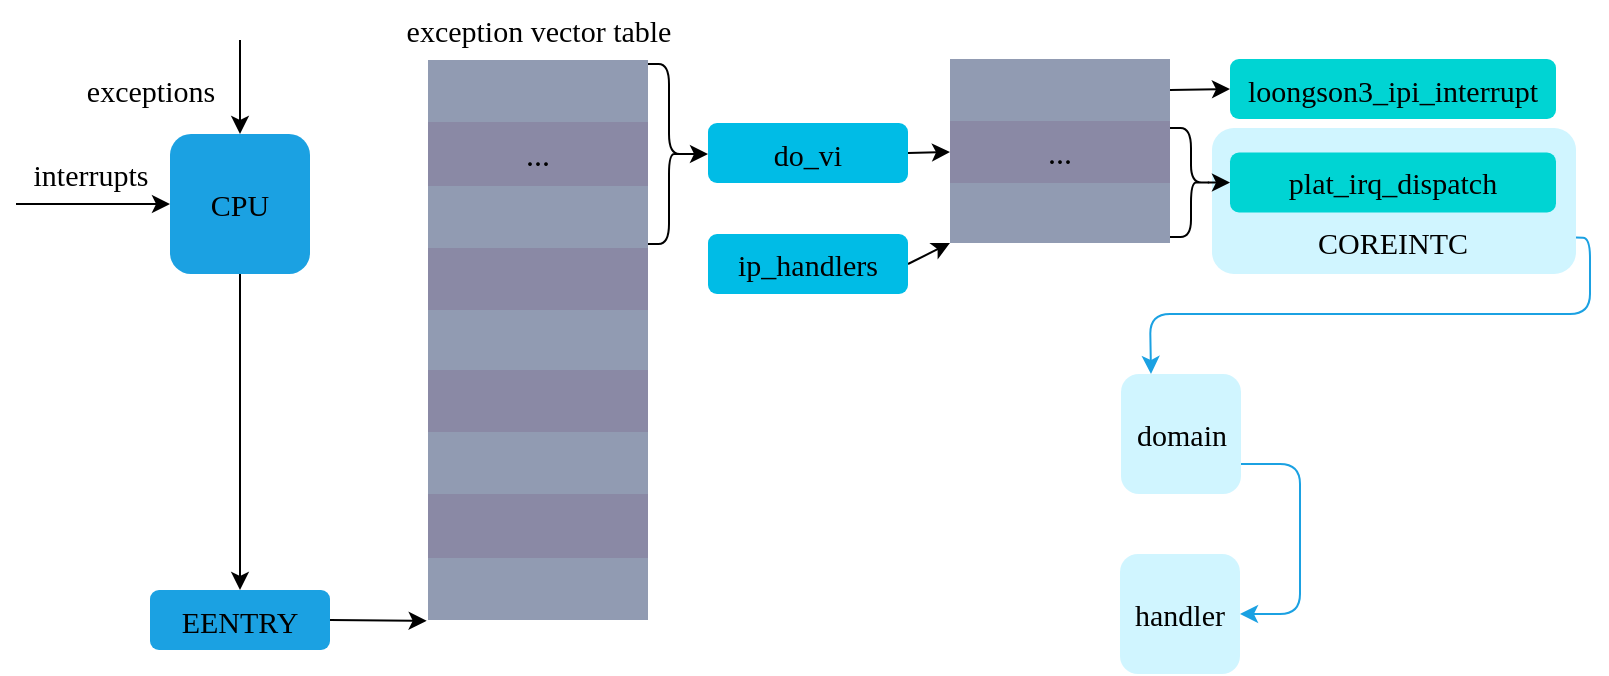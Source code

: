 <mxfile version="20.8.16" type="device"><diagram name="Page-1" id="z6eRn4Jthsofp0oaeM4A"><mxGraphModel dx="835" dy="796" grid="1" gridSize="10" guides="1" tooltips="1" connect="1" arrows="1" fold="1" page="1" pageScale="1" pageWidth="827" pageHeight="1169" math="0" shadow="0"><root><mxCell id="0"/><mxCell id="1" parent="0"/><mxCell id="66" value="" style="rounded=1;whiteSpace=wrap;html=1;strokeColor=none;fontFamily=Times New Roman;fontSize=15;fillColor=#D0F5FF;" parent="1" vertex="1"><mxGeometry x="628" y="134" width="182" height="73" as="geometry"/></mxCell><mxCell id="27" style="edgeStyle=none;html=1;exitX=0.5;exitY=1;exitDx=0;exitDy=0;entryX=0.5;entryY=0;entryDx=0;entryDy=0;fontFamily=Times New Roman;fontSize=16;" parent="1" source="2" target="26" edge="1"><mxGeometry relative="1" as="geometry"/></mxCell><mxCell id="2" value="&lt;font style=&quot;font-size: 15px;&quot;&gt;CPU&lt;/font&gt;" style="rounded=1;whiteSpace=wrap;html=1;fontSize=16;fillColor=#1BA1E2;fontColor=#000000;strokeColor=none;fontFamily=Times New Roman;fontStyle=0;fillStyle=auto;gradientColor=none;container=0;" parent="1" vertex="1"><mxGeometry x="107" y="137" width="70" height="70" as="geometry"/></mxCell><mxCell id="3" value="" style="endArrow=classic;html=1;entryX=0;entryY=0.5;entryDx=0;entryDy=0;" parent="1" target="2" edge="1"><mxGeometry width="50" height="50" relative="1" as="geometry"><mxPoint x="30" y="172" as="sourcePoint"/><mxPoint x="7" y="187" as="targetPoint"/></mxGeometry></mxCell><mxCell id="4" value="&lt;font style=&quot;font-size: 15px;&quot; face=&quot;Times New Roman&quot;&gt;interrupts&lt;/font&gt;" style="text;html=1;align=center;verticalAlign=middle;resizable=0;points=[];autosize=1;strokeColor=none;fillColor=none;" parent="1" vertex="1"><mxGeometry x="27" y="142" width="80" height="30" as="geometry"/></mxCell><mxCell id="7" value="" style="shape=table;startSize=0;container=1;collapsible=0;childLayout=tableLayout;fontFamily=Times New Roman;fontSize=16;strokeColor=none;" parent="1" vertex="1"><mxGeometry x="236" y="100" width="110" height="280" as="geometry"/></mxCell><mxCell id="8" value="" style="shape=tableRow;horizontal=0;startSize=0;swimlaneHead=0;swimlaneBody=0;top=0;left=0;bottom=0;right=0;collapsible=0;dropTarget=0;fillColor=none;points=[[0,0.5],[1,0.5]];portConstraint=eastwest;fontFamily=Times New Roman;fontSize=16;" parent="7" vertex="1"><mxGeometry width="110" height="31" as="geometry"/></mxCell><mxCell id="9" value="" style="shape=partialRectangle;html=1;whiteSpace=wrap;connectable=0;overflow=hidden;fillColor=#919BB2;top=0;left=0;bottom=0;right=0;pointerEvents=1;fontFamily=Times New Roman;fontSize=16;strokeColor=none;" parent="8" vertex="1"><mxGeometry width="110" height="31" as="geometry"><mxRectangle width="110" height="31" as="alternateBounds"/></mxGeometry></mxCell><mxCell id="10" value="" style="shape=tableRow;horizontal=0;startSize=0;swimlaneHead=0;swimlaneBody=0;top=0;left=0;bottom=0;right=0;collapsible=0;dropTarget=0;fillColor=none;points=[[0,0.5],[1,0.5]];portConstraint=eastwest;fontFamily=Times New Roman;fontSize=16;" parent="7" vertex="1"><mxGeometry y="31" width="110" height="32" as="geometry"/></mxCell><mxCell id="11" value="..." style="shape=partialRectangle;html=1;whiteSpace=wrap;connectable=0;overflow=hidden;fillColor=#8A89A5;top=0;left=0;bottom=0;right=0;pointerEvents=1;fontFamily=Times New Roman;fontSize=16;strokeColor=none;" parent="10" vertex="1"><mxGeometry width="110" height="32" as="geometry"><mxRectangle width="110" height="32" as="alternateBounds"/></mxGeometry></mxCell><mxCell id="12" value="" style="shape=tableRow;horizontal=0;startSize=0;swimlaneHead=0;swimlaneBody=0;top=0;left=0;bottom=0;right=0;collapsible=0;dropTarget=0;fillColor=none;points=[[0,0.5],[1,0.5]];portConstraint=eastwest;fontFamily=Times New Roman;fontSize=16;" parent="7" vertex="1"><mxGeometry y="63" width="110" height="31" as="geometry"/></mxCell><mxCell id="13" value="" style="shape=partialRectangle;html=1;whiteSpace=wrap;connectable=0;overflow=hidden;fillColor=#919BB2;top=0;left=0;bottom=0;right=0;pointerEvents=1;fontFamily=Times New Roman;fontSize=16;strokeColor=#000000;strokeWidth=3;" parent="12" vertex="1"><mxGeometry width="110" height="31" as="geometry"><mxRectangle width="110" height="31" as="alternateBounds"/></mxGeometry></mxCell><mxCell id="14" value="" style="shape=tableRow;horizontal=0;startSize=0;swimlaneHead=0;swimlaneBody=0;top=0;left=0;bottom=0;right=0;collapsible=0;dropTarget=0;fillColor=none;points=[[0,0.5],[1,0.5]];portConstraint=eastwest;fontFamily=Times New Roman;fontSize=16;" parent="7" vertex="1"><mxGeometry y="94" width="110" height="31" as="geometry"/></mxCell><mxCell id="15" value="" style="shape=partialRectangle;html=1;whiteSpace=wrap;connectable=0;overflow=hidden;fillColor=#8A89A5;top=0;left=0;bottom=0;right=0;pointerEvents=1;fontFamily=Times New Roman;fontSize=16;strokeColor=#000000;strokeWidth=3;" parent="14" vertex="1"><mxGeometry width="110" height="31" as="geometry"><mxRectangle width="110" height="31" as="alternateBounds"/></mxGeometry></mxCell><mxCell id="16" value="" style="shape=tableRow;horizontal=0;startSize=0;swimlaneHead=0;swimlaneBody=0;top=0;left=0;bottom=0;right=0;collapsible=0;dropTarget=0;fillColor=default;points=[[0,0.5],[1,0.5]];portConstraint=eastwest;fontFamily=Times New Roman;fontSize=16;strokeColor=none;" parent="7" vertex="1"><mxGeometry y="125" width="110" height="30" as="geometry"/></mxCell><mxCell id="17" value="" style="shape=partialRectangle;html=1;whiteSpace=wrap;connectable=0;overflow=hidden;fillColor=#919BB2;top=0;left=0;bottom=0;right=0;pointerEvents=1;fontFamily=Times New Roman;fontSize=16;strokeColor=#000000;strokeWidth=3;" parent="16" vertex="1"><mxGeometry width="110" height="30" as="geometry"><mxRectangle width="110" height="30" as="alternateBounds"/></mxGeometry></mxCell><mxCell id="18" value="" style="shape=tableRow;horizontal=0;startSize=0;swimlaneHead=0;swimlaneBody=0;top=0;left=0;bottom=0;right=0;collapsible=0;dropTarget=0;fillColor=none;points=[[0,0.5],[1,0.5]];portConstraint=eastwest;fontFamily=Times New Roman;fontSize=16;" parent="7" vertex="1"><mxGeometry y="155" width="110" height="31" as="geometry"/></mxCell><mxCell id="19" value="" style="shape=partialRectangle;html=1;whiteSpace=wrap;connectable=0;overflow=hidden;fillColor=#8A89A5;top=0;left=0;bottom=0;right=0;pointerEvents=1;fontFamily=Times New Roman;fontSize=16;strokeColor=none;" parent="18" vertex="1"><mxGeometry width="110" height="31" as="geometry"><mxRectangle width="110" height="31" as="alternateBounds"/></mxGeometry></mxCell><mxCell id="20" value="" style="shape=tableRow;horizontal=0;startSize=0;swimlaneHead=0;swimlaneBody=0;top=0;left=0;bottom=0;right=0;collapsible=0;dropTarget=0;fillColor=none;points=[[0,0.5],[1,0.5]];portConstraint=eastwest;fontFamily=Times New Roman;fontSize=16;" parent="7" vertex="1"><mxGeometry y="186" width="110" height="31" as="geometry"/></mxCell><mxCell id="21" value="" style="shape=partialRectangle;html=1;whiteSpace=wrap;connectable=0;overflow=hidden;fillColor=#919BB2;top=0;left=0;bottom=0;right=0;pointerEvents=1;fontFamily=Times New Roman;fontSize=16;strokeColor=none;" parent="20" vertex="1"><mxGeometry width="110" height="31" as="geometry"><mxRectangle width="110" height="31" as="alternateBounds"/></mxGeometry></mxCell><mxCell id="22" value="" style="shape=tableRow;horizontal=0;startSize=0;swimlaneHead=0;swimlaneBody=0;top=0;left=0;bottom=0;right=0;collapsible=0;dropTarget=0;fillColor=none;points=[[0,0.5],[1,0.5]];portConstraint=eastwest;fontFamily=Times New Roman;fontSize=16;" parent="7" vertex="1"><mxGeometry y="217" width="110" height="32" as="geometry"/></mxCell><mxCell id="23" value="" style="shape=partialRectangle;html=1;whiteSpace=wrap;connectable=0;overflow=hidden;fillColor=#8A89A5;top=0;left=0;bottom=0;right=0;pointerEvents=1;fontFamily=Times New Roman;fontSize=16;strokeColor=none;" parent="22" vertex="1"><mxGeometry width="110" height="32" as="geometry"><mxRectangle width="110" height="32" as="alternateBounds"/></mxGeometry></mxCell><mxCell id="24" value="" style="shape=tableRow;horizontal=0;startSize=0;swimlaneHead=0;swimlaneBody=0;top=0;left=0;bottom=0;right=0;collapsible=0;dropTarget=0;fillColor=none;points=[[0,0.5],[1,0.5]];portConstraint=eastwest;fontFamily=Times New Roman;fontSize=16;" parent="7" vertex="1"><mxGeometry y="249" width="110" height="31" as="geometry"/></mxCell><mxCell id="25" value="" style="shape=partialRectangle;html=1;whiteSpace=wrap;connectable=0;overflow=hidden;fillColor=#919BB2;top=0;left=0;bottom=0;right=0;pointerEvents=1;fontFamily=Times New Roman;fontSize=16;strokeColor=none;" parent="24" vertex="1"><mxGeometry width="110" height="31" as="geometry"><mxRectangle width="110" height="31" as="alternateBounds"/></mxGeometry></mxCell><mxCell id="28" style="edgeStyle=none;html=1;exitX=1;exitY=0.5;exitDx=0;exitDy=0;fontFamily=Times New Roman;fontSize=16;entryX=-0.006;entryY=1.013;entryDx=0;entryDy=0;entryPerimeter=0;" parent="1" source="26" target="24" edge="1"><mxGeometry relative="1" as="geometry"><mxPoint x="237" y="400" as="targetPoint"/></mxGeometry></mxCell><mxCell id="26" value="EENTRY" style="%3CmxGraphModel%3E%3Croot%3E%3CmxCell%20id%3D%220%22%2F%3E%3CmxCell%20id%3D%221%22%20parent%3D%220%22%2F%3E%3CmxCell%20id%3D%222%22%20value%3D%22%E7%94%B3%E8%AF%B7%20IPIPE_IPI_BASE%20~%26%2310%3BIPIPE_IPI_BASE%20%2B%20NR_IPI%20%2B%26%2310%3BIPIPE_OOB_IPI_NR%20%E6%89%80%E6%9C%89%20ipipe%26%2310%3Bvirq%20%E5%8F%B7%22%20style%3D%22text%3BstrokeColor%3Dnone%3BfillColor%3D%23B3AFB5%3Balign%3Dcenter%3BverticalAlign%3Dmiddle%3BspacingLeft%3D4%3BspacingRight%3D4%3Boverflow%3Dhidden%3Brotatable%3D0%3Bpoints%3D%5B%5B0%2C0.5%5D%2C%5B1%2C0.5%5D%5D%3BportConstraint%3Deastwest%3BfontFamily%3DCourier%20New%3BfontSize%3D16%3BtextDirection%3Dltr%3BfontStyle%3D1%3Brounded%3D1%3BfontColor%3D%23000000%3BlabelBackgroundColor%3Dnone%3B%22%20vertex%3D%221%22%20parent%3D%221%22%3E%3CmxGeometry%20x%3D%22480%22%20y%3D%22512.5%22%20width%3D%22275%22%20height%3D%2285%22%20as%3D%22geometry%22%2F%3E%3C%2FmxCell%3E%3C%2Froot%3E%3C%2FmxGraphModel%3E;fontSize=15;fontFamily=Times New Roman;rounded=1;strokeColor=none;fillColor=#1BA1E2;fontColor=#000000;" parent="1" vertex="1"><mxGeometry x="97" y="365" width="90" height="30" as="geometry"/></mxCell><mxCell id="29" value="&lt;font style=&quot;font-size: 15px;&quot;&gt;exception vector table&lt;/font&gt;" style="text;html=1;align=center;verticalAlign=middle;resizable=0;points=[];autosize=1;strokeColor=none;fillColor=none;fontSize=16;fontFamily=Times New Roman;" parent="1" vertex="1"><mxGeometry x="211" y="70" width="160" height="30" as="geometry"/></mxCell><mxCell id="62" style="edgeStyle=none;html=1;exitX=0.1;exitY=0.5;exitDx=0;exitDy=0;exitPerimeter=0;entryX=0;entryY=0.517;entryDx=0;entryDy=0;entryPerimeter=0;" parent="1" source="30" target="34" edge="1"><mxGeometry relative="1" as="geometry"/></mxCell><mxCell id="30" value="" style="shape=curlyBracket;whiteSpace=wrap;html=1;rounded=1;flipH=1;labelPosition=right;verticalLabelPosition=middle;align=left;verticalAlign=middle;size=0.5;" parent="1" vertex="1"><mxGeometry x="346" y="102" width="21" height="90" as="geometry"/></mxCell><mxCell id="54" style="edgeStyle=none;html=1;exitX=1;exitY=0.5;exitDx=0;exitDy=0;entryX=0;entryY=0.5;entryDx=0;entryDy=0;" parent="1" source="34" target="42" edge="1"><mxGeometry relative="1" as="geometry"/></mxCell><mxCell id="34" value="do_vi" style="rounded=1;whiteSpace=wrap;html=1;fontFamily=Times New Roman;fontSize=15;strokeColor=none;fillColor=#00BCE6;" parent="1" vertex="1"><mxGeometry x="376" y="131.5" width="100" height="30" as="geometry"/></mxCell><mxCell id="35" value="" style="shape=table;startSize=0;container=1;collapsible=0;childLayout=tableLayout;fontFamily=Times New Roman;fontSize=16;strokeColor=none;" parent="1" vertex="1"><mxGeometry x="497" y="99.5" width="110" height="92" as="geometry"/></mxCell><mxCell id="40" value="" style="shape=tableRow;horizontal=0;startSize=0;swimlaneHead=0;swimlaneBody=0;top=0;left=0;bottom=0;right=0;collapsible=0;dropTarget=0;fillColor=none;points=[[0,0.5],[1,0.5]];portConstraint=eastwest;fontFamily=Times New Roman;fontSize=16;" parent="35" vertex="1"><mxGeometry width="110" height="31" as="geometry"/></mxCell><mxCell id="41" value="" style="shape=partialRectangle;html=1;whiteSpace=wrap;connectable=0;overflow=hidden;fillColor=#919BB2;top=0;left=0;bottom=0;right=0;pointerEvents=1;fontFamily=Times New Roman;fontSize=16;strokeColor=#000000;strokeWidth=3;" parent="40" vertex="1"><mxGeometry width="110" height="31" as="geometry"><mxRectangle width="110" height="31" as="alternateBounds"/></mxGeometry></mxCell><mxCell id="42" value="" style="shape=tableRow;horizontal=0;startSize=0;swimlaneHead=0;swimlaneBody=0;top=0;left=0;bottom=0;right=0;collapsible=0;dropTarget=0;fillColor=none;points=[[0,0.5],[1,0.5]];portConstraint=eastwest;fontFamily=Times New Roman;fontSize=16;" parent="35" vertex="1"><mxGeometry y="31" width="110" height="31" as="geometry"/></mxCell><mxCell id="43" value="..." style="shape=partialRectangle;html=1;whiteSpace=wrap;connectable=0;overflow=hidden;fillColor=#8A89A5;top=0;left=0;bottom=0;right=0;pointerEvents=1;fontFamily=Times New Roman;fontSize=16;strokeColor=#000000;strokeWidth=3;" parent="42" vertex="1"><mxGeometry width="110" height="31" as="geometry"><mxRectangle width="110" height="31" as="alternateBounds"/></mxGeometry></mxCell><mxCell id="44" value="" style="shape=tableRow;horizontal=0;startSize=0;swimlaneHead=0;swimlaneBody=0;top=0;left=0;bottom=0;right=0;collapsible=0;dropTarget=0;fillColor=default;points=[[0,0.5],[1,0.5]];portConstraint=eastwest;fontFamily=Times New Roman;fontSize=16;strokeColor=none;" parent="35" vertex="1"><mxGeometry y="62" width="110" height="30" as="geometry"/></mxCell><mxCell id="45" value="" style="shape=partialRectangle;html=1;whiteSpace=wrap;connectable=0;overflow=hidden;fillColor=#919BB2;top=0;left=0;bottom=0;right=0;pointerEvents=1;fontFamily=Times New Roman;fontSize=16;strokeColor=#000000;strokeWidth=3;" parent="44" vertex="1"><mxGeometry width="110" height="30" as="geometry"><mxRectangle width="110" height="30" as="alternateBounds"/></mxGeometry></mxCell><mxCell id="57" style="edgeStyle=none;html=1;exitX=1;exitY=0.5;exitDx=0;exitDy=0;entryX=0;entryY=1;entryDx=0;entryDy=0;" parent="1" source="55" target="35" edge="1"><mxGeometry relative="1" as="geometry"/></mxCell><mxCell id="55" value="ip_handlers" style="rounded=1;whiteSpace=wrap;html=1;fontFamily=Times New Roman;fontSize=15;strokeColor=none;fillColor=#00BCE6;" parent="1" vertex="1"><mxGeometry x="376" y="187" width="100" height="30" as="geometry"/></mxCell><mxCell id="58" value="loongson3_ipi_interrupt" style="rounded=1;whiteSpace=wrap;html=1;fontFamily=Times New Roman;fontSize=15;strokeColor=none;fillColor=#00D4D3;" parent="1" vertex="1"><mxGeometry x="637" y="99.5" width="163" height="30" as="geometry"/></mxCell><mxCell id="60" style="edgeStyle=none;html=1;exitX=1;exitY=0.5;exitDx=0;exitDy=0;entryX=0;entryY=0.5;entryDx=0;entryDy=0;" parent="1" source="40" target="58" edge="1"><mxGeometry relative="1" as="geometry"/></mxCell><mxCell id="64" style="edgeStyle=none;html=1;exitX=0.1;exitY=0.5;exitDx=0;exitDy=0;exitPerimeter=0;entryX=0;entryY=0.5;entryDx=0;entryDy=0;" parent="1" source="61" target="63" edge="1"><mxGeometry relative="1" as="geometry"/></mxCell><mxCell id="61" value="" style="shape=curlyBracket;whiteSpace=wrap;html=1;rounded=1;flipH=1;labelPosition=right;verticalLabelPosition=middle;align=left;verticalAlign=middle;size=0.5;" parent="1" vertex="1"><mxGeometry x="607" y="134" width="21" height="54.5" as="geometry"/></mxCell><mxCell id="63" value="plat_irq_dispatch" style="rounded=1;whiteSpace=wrap;html=1;fontFamily=Times New Roman;fontSize=15;strokeColor=none;fillColor=#00D4D3;" parent="1" vertex="1"><mxGeometry x="637" y="146.25" width="163" height="30" as="geometry"/></mxCell><mxCell id="65" style="edgeStyle=none;html=1;exitX=1;exitY=0.75;exitDx=0;exitDy=0;entryX=0.25;entryY=0;entryDx=0;entryDy=0;strokeColor=#1BA1E2;fontFamily=Times New Roman;fontSize=15;" parent="1" source="66" target="67" edge="1"><mxGeometry relative="1" as="geometry"><Array as="points"><mxPoint x="817" y="189"/><mxPoint x="817" y="227"/><mxPoint x="597" y="227"/></Array></mxGeometry></mxCell><mxCell id="67" value="domain" style="rounded=1;whiteSpace=wrap;html=1;strokeColor=none;fontFamily=Times New Roman;fontSize=15;fillColor=#D0F5FF;" parent="1" vertex="1"><mxGeometry x="582.5" y="257" width="60" height="60" as="geometry"/></mxCell><mxCell id="68" value="handler" style="rounded=1;whiteSpace=wrap;html=1;strokeColor=none;fontFamily=Times New Roman;fontSize=15;fillColor=#D0F5FF;" parent="1" vertex="1"><mxGeometry x="582" y="347" width="60" height="60" as="geometry"/></mxCell><mxCell id="69" value="" style="endArrow=classic;html=1;strokeColor=#1BA1E2;fontFamily=Times New Roman;fontSize=15;exitX=1;exitY=0.75;exitDx=0;exitDy=0;entryX=1;entryY=0.5;entryDx=0;entryDy=0;" parent="1" source="67" target="68" edge="1"><mxGeometry width="50" height="50" relative="1" as="geometry"><mxPoint x="672" y="337" as="sourcePoint"/><mxPoint x="682" y="302" as="targetPoint"/><Array as="points"><mxPoint x="672" y="302"/><mxPoint x="672" y="377"/></Array></mxGeometry></mxCell><mxCell id="73" value="&lt;font style=&quot;font-size: 15px;&quot; face=&quot;Times New Roman&quot;&gt;COREINTC&lt;/font&gt;" style="text;html=1;align=center;verticalAlign=middle;resizable=0;points=[];autosize=1;strokeColor=none;fillColor=none;" parent="1" vertex="1"><mxGeometry x="667.5" y="176.25" width="100" height="30" as="geometry"/></mxCell><mxCell id="dGbYjWC5WloXANWT-SaK-73" value="" style="endArrow=classic;html=1;rounded=0;entryX=0.5;entryY=0;entryDx=0;entryDy=0;" parent="1" target="2" edge="1"><mxGeometry width="50" height="50" relative="1" as="geometry"><mxPoint x="142" y="90" as="sourcePoint"/><mxPoint x="147" y="10" as="targetPoint"/></mxGeometry></mxCell><mxCell id="dGbYjWC5WloXANWT-SaK-75" value="&lt;font style=&quot;font-size: 15px;&quot; face=&quot;Times New Roman&quot;&gt;exceptions&lt;/font&gt;" style="text;html=1;align=center;verticalAlign=middle;resizable=0;points=[];autosize=1;strokeColor=none;fillColor=none;" parent="1" vertex="1"><mxGeometry x="52" y="99.5" width="90" height="30" as="geometry"/></mxCell></root></mxGraphModel></diagram></mxfile>